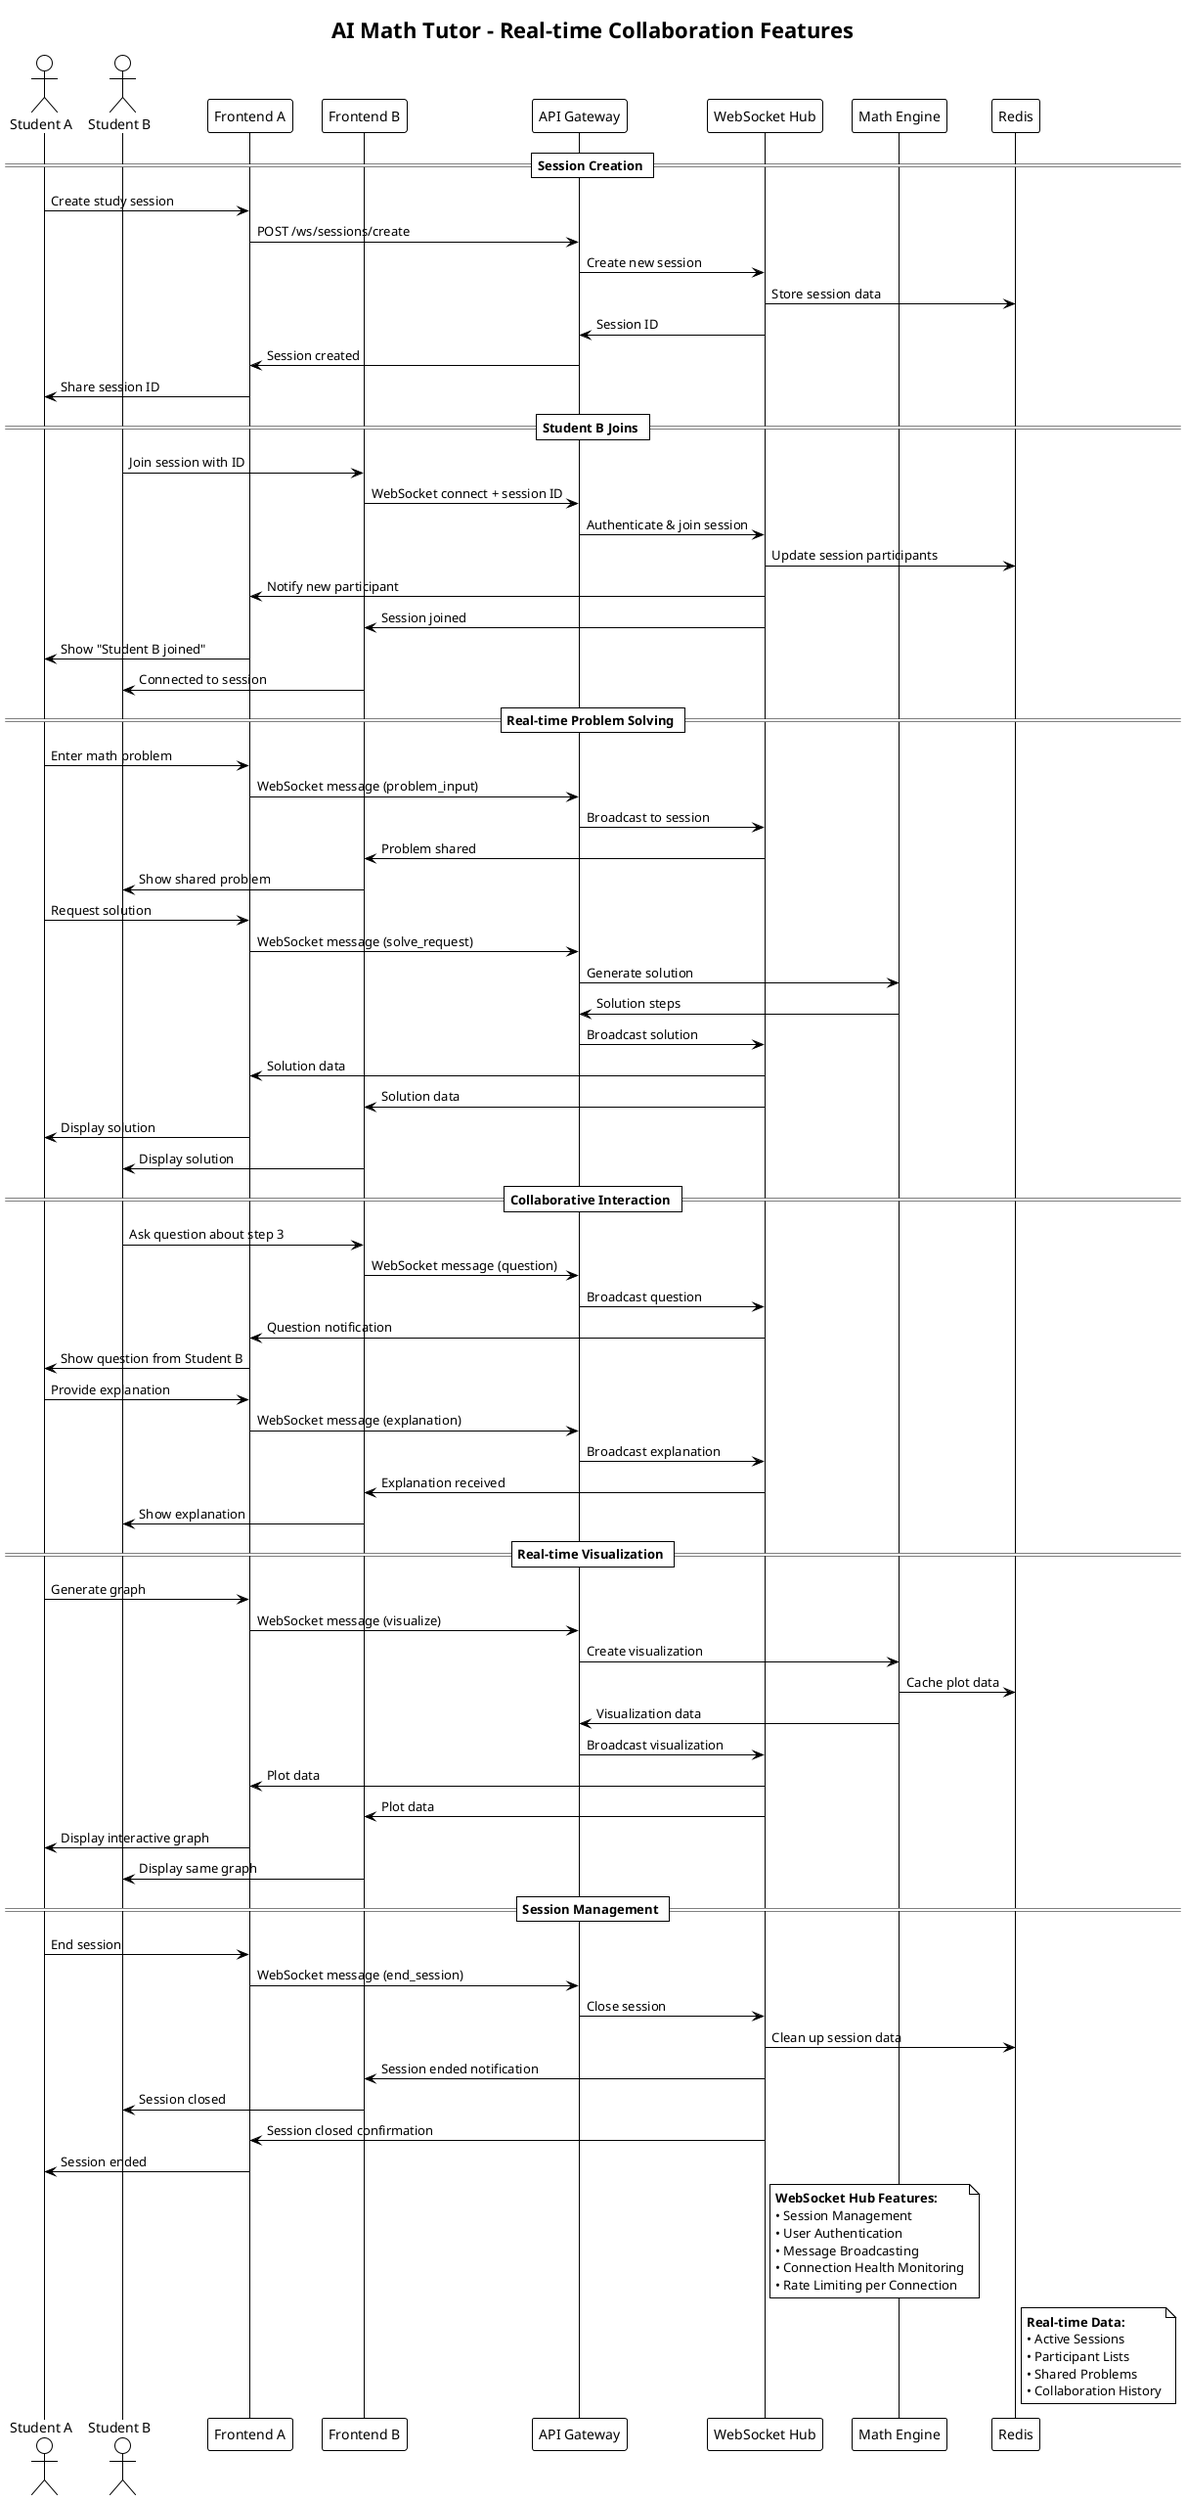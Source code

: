 @startuml WebSocket Real-time Features
!theme plain
title AI Math Tutor - Real-time Collaboration Features

actor "Student A" as studentA
actor "Student B" as studentB
participant "Frontend A" as frontendA
participant "Frontend B" as frontendB
participant "API Gateway" as gateway
participant "WebSocket Hub" as hub
participant "Math Engine" as math
participant "Redis" as cache

== Session Creation ==
studentA -> frontendA: Create study session
frontendA -> gateway: POST /ws/sessions/create
gateway -> hub: Create new session
hub -> cache: Store session data
hub -> gateway: Session ID
gateway -> frontendA: Session created
frontendA -> studentA: Share session ID

== Student B Joins ==
studentB -> frontendB: Join session with ID
frontendB -> gateway: WebSocket connect + session ID
gateway -> hub: Authenticate & join session
hub -> cache: Update session participants
hub -> frontendA: Notify new participant
hub -> frontendB: Session joined
frontendA -> studentA: Show "Student B joined"
frontendB -> studentB: Connected to session

== Real-time Problem Solving ==
studentA -> frontendA: Enter math problem
frontendA -> gateway: WebSocket message (problem_input)
gateway -> hub: Broadcast to session
hub -> frontendB: Problem shared
frontendB -> studentB: Show shared problem

studentA -> frontendA: Request solution
frontendA -> gateway: WebSocket message (solve_request)
gateway -> math: Generate solution
math -> gateway: Solution steps
gateway -> hub: Broadcast solution
hub -> frontendA: Solution data
hub -> frontendB: Solution data
frontendA -> studentA: Display solution
frontendB -> studentB: Display solution

== Collaborative Interaction ==
studentB -> frontendB: Ask question about step 3
frontendB -> gateway: WebSocket message (question)
gateway -> hub: Broadcast question
hub -> frontendA: Question notification
frontendA -> studentA: Show question from Student B

studentA -> frontendA: Provide explanation
frontendA -> gateway: WebSocket message (explanation)
gateway -> hub: Broadcast explanation
hub -> frontendB: Explanation received
frontendB -> studentB: Show explanation

== Real-time Visualization ==
studentA -> frontendA: Generate graph
frontendA -> gateway: WebSocket message (visualize)
gateway -> math: Create visualization
math -> cache: Cache plot data
math -> gateway: Visualization data
gateway -> hub: Broadcast visualization
hub -> frontendA: Plot data
hub -> frontendB: Plot data
frontendA -> studentA: Display interactive graph
frontendB -> studentB: Display same graph

== Session Management ==
studentA -> frontendA: End session
frontendA -> gateway: WebSocket message (end_session)
gateway -> hub: Close session
hub -> cache: Clean up session data
hub -> frontendB: Session ended notification
frontendB -> studentB: Session closed
hub -> frontendA: Session closed confirmation
frontendA -> studentA: Session ended

note right of hub
  **WebSocket Hub Features:**
  • Session Management
  • User Authentication
  • Message Broadcasting
  • Connection Health Monitoring
  • Rate Limiting per Connection
end note

note right of cache
  **Real-time Data:**
  • Active Sessions
  • Participant Lists
  • Shared Problems
  • Collaboration History
end note

@enduml
